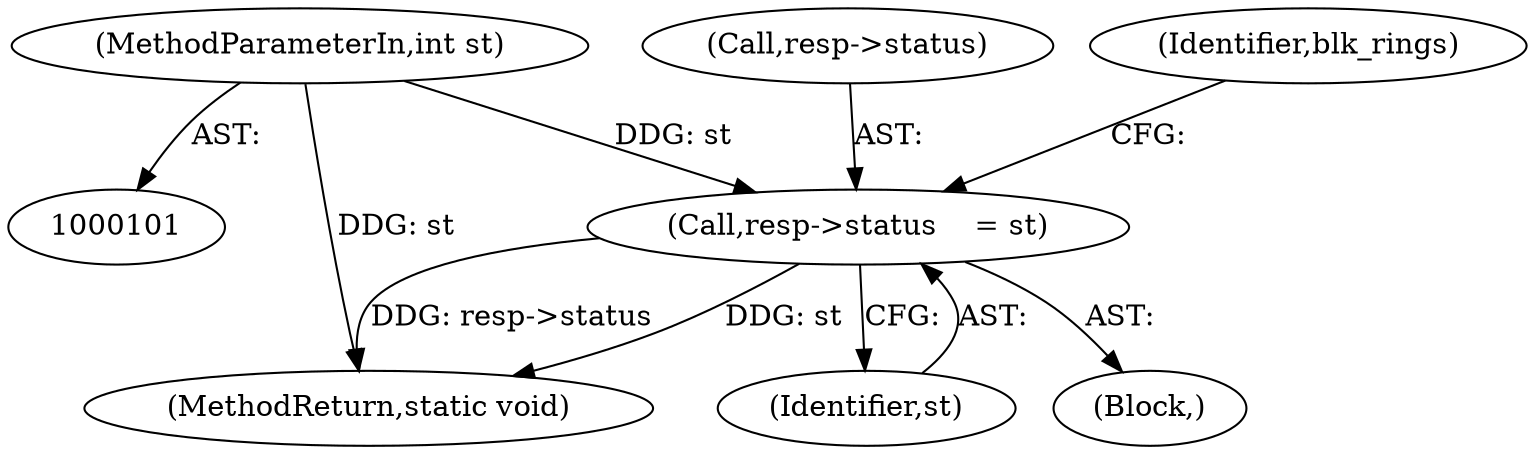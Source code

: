 digraph "0_linux_089bc0143f489bd3a4578bdff5f4ca68fb26f341@pointer" {
"1000184" [label="(Call,resp->status    = st)"];
"1000105" [label="(MethodParameterIn,int st)"];
"1000106" [label="(Block,)"];
"1000185" [label="(Call,resp->status)"];
"1000213" [label="(MethodReturn,static void)"];
"1000188" [label="(Identifier,st)"];
"1000105" [label="(MethodParameterIn,int st)"];
"1000184" [label="(Call,resp->status    = st)"];
"1000192" [label="(Identifier,blk_rings)"];
"1000184" -> "1000106"  [label="AST: "];
"1000184" -> "1000188"  [label="CFG: "];
"1000185" -> "1000184"  [label="AST: "];
"1000188" -> "1000184"  [label="AST: "];
"1000192" -> "1000184"  [label="CFG: "];
"1000184" -> "1000213"  [label="DDG: resp->status"];
"1000184" -> "1000213"  [label="DDG: st"];
"1000105" -> "1000184"  [label="DDG: st"];
"1000105" -> "1000101"  [label="AST: "];
"1000105" -> "1000213"  [label="DDG: st"];
}
